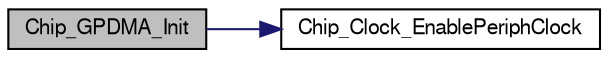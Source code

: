 digraph "Chip_GPDMA_Init"
{
  edge [fontname="FreeSans",fontsize="10",labelfontname="FreeSans",labelfontsize="10"];
  node [fontname="FreeSans",fontsize="10",shape=record];
  rankdir="LR";
  Node1 [label="Chip_GPDMA_Init",height=0.2,width=0.4,color="black", fillcolor="grey75", style="filled", fontcolor="black"];
  Node1 -> Node2 [color="midnightblue",fontsize="10",style="solid"];
  Node2 [label="Chip_Clock_EnablePeriphClock",height=0.2,width=0.4,color="black", fillcolor="white", style="filled",URL="$group__CLOCK__17XX__40XX.html#gac63024a1f928ba359c4f4cac7e48fe39",tooltip="Enables power and clocking for a peripheral. "];
}
